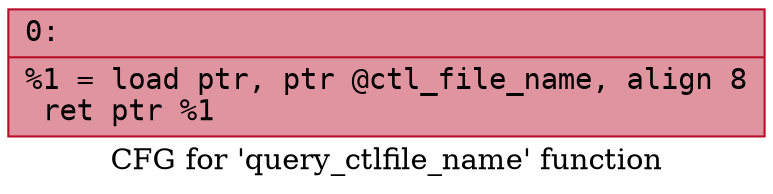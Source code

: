 digraph "CFG for 'query_ctlfile_name' function" {
	label="CFG for 'query_ctlfile_name' function";

	Node0x6000031fab20 [shape=record,color="#b70d28ff", style=filled, fillcolor="#b70d2870" fontname="Courier",label="{0:\l|  %1 = load ptr, ptr @ctl_file_name, align 8\l  ret ptr %1\l}"];
}
